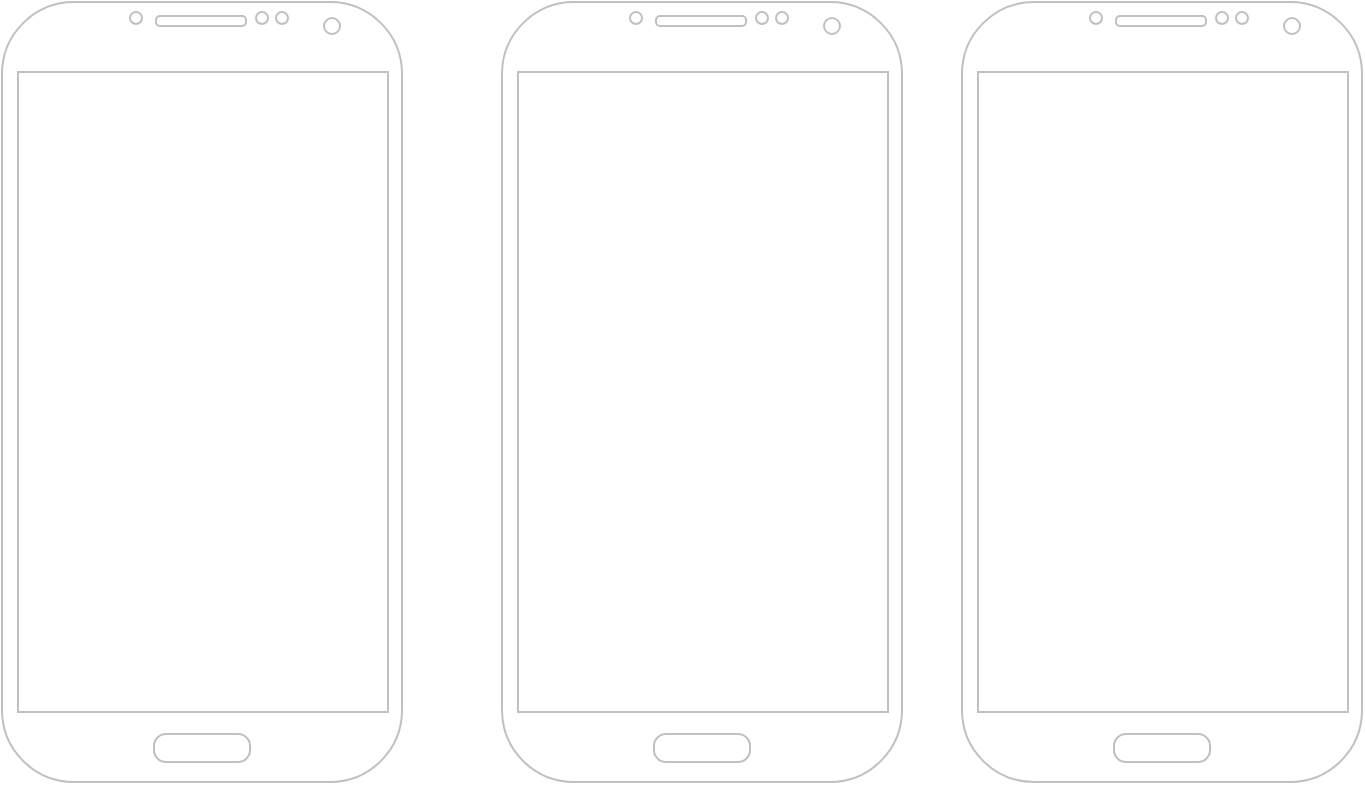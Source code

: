 <mxfile version="14.1.1" type="github">
  <diagram id="YbbuCi8FQBo66dI6f0uY" name="Page-1">
    <mxGraphModel dx="868" dy="464" grid="1" gridSize="10" guides="1" tooltips="1" connect="1" arrows="1" fold="1" page="1" pageScale="1" pageWidth="827" pageHeight="1169" math="0" shadow="0">
      <root>
        <mxCell id="0" />
        <mxCell id="1" parent="0" />
        <mxCell id="A5SBFiEmY_IxrGrEO80k-40" value="" style="verticalLabelPosition=bottom;verticalAlign=top;html=1;shadow=0;dashed=0;strokeWidth=1;shape=mxgraph.android.phone2;strokeColor=#c0c0c0;" vertex="1" parent="1">
          <mxGeometry x="40" y="90" width="200" height="390" as="geometry" />
        </mxCell>
        <mxCell id="A5SBFiEmY_IxrGrEO80k-41" value="" style="verticalLabelPosition=bottom;verticalAlign=top;html=1;shadow=0;dashed=0;strokeWidth=1;shape=mxgraph.android.phone2;strokeColor=#c0c0c0;" vertex="1" parent="1">
          <mxGeometry x="290" y="90" width="200" height="390" as="geometry" />
        </mxCell>
        <mxCell id="A5SBFiEmY_IxrGrEO80k-42" value="" style="verticalLabelPosition=bottom;verticalAlign=top;html=1;shadow=0;dashed=0;strokeWidth=1;shape=mxgraph.android.phone2;strokeColor=#c0c0c0;" vertex="1" parent="1">
          <mxGeometry x="520" y="90" width="200" height="390" as="geometry" />
        </mxCell>
      </root>
    </mxGraphModel>
  </diagram>
</mxfile>

